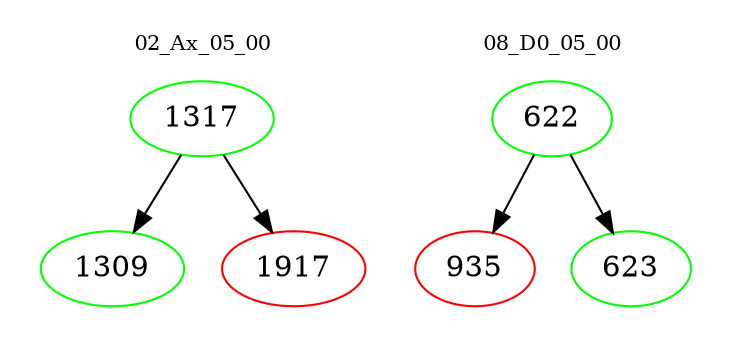 digraph{
subgraph cluster_0 {
color = white
label = "02_Ax_05_00";
fontsize=10;
T0_1317 [label="1317", color="green"]
T0_1317 -> T0_1309 [color="black"]
T0_1309 [label="1309", color="green"]
T0_1317 -> T0_1917 [color="black"]
T0_1917 [label="1917", color="red"]
}
subgraph cluster_1 {
color = white
label = "08_D0_05_00";
fontsize=10;
T1_622 [label="622", color="green"]
T1_622 -> T1_935 [color="black"]
T1_935 [label="935", color="red"]
T1_622 -> T1_623 [color="black"]
T1_623 [label="623", color="green"]
}
}
